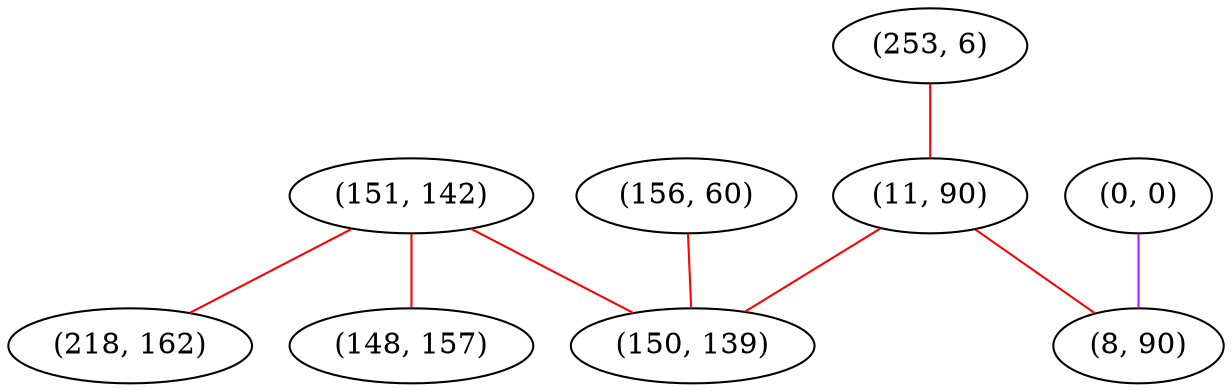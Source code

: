 graph "" {
"(253, 6)";
"(0, 0)";
"(156, 60)";
"(151, 142)";
"(218, 162)";
"(148, 157)";
"(11, 90)";
"(150, 139)";
"(8, 90)";
"(253, 6)" -- "(11, 90)"  [color=red, key=0, weight=1];
"(0, 0)" -- "(8, 90)"  [color=purple, key=0, weight=4];
"(156, 60)" -- "(150, 139)"  [color=red, key=0, weight=1];
"(151, 142)" -- "(150, 139)"  [color=red, key=0, weight=1];
"(151, 142)" -- "(148, 157)"  [color=red, key=0, weight=1];
"(151, 142)" -- "(218, 162)"  [color=red, key=0, weight=1];
"(11, 90)" -- "(150, 139)"  [color=red, key=0, weight=1];
"(11, 90)" -- "(8, 90)"  [color=red, key=0, weight=1];
}
